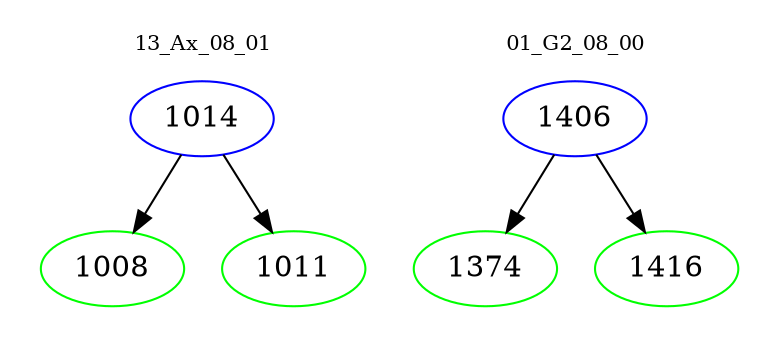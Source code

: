 digraph{
subgraph cluster_0 {
color = white
label = "13_Ax_08_01";
fontsize=10;
T0_1014 [label="1014", color="blue"]
T0_1014 -> T0_1008 [color="black"]
T0_1008 [label="1008", color="green"]
T0_1014 -> T0_1011 [color="black"]
T0_1011 [label="1011", color="green"]
}
subgraph cluster_1 {
color = white
label = "01_G2_08_00";
fontsize=10;
T1_1406 [label="1406", color="blue"]
T1_1406 -> T1_1374 [color="black"]
T1_1374 [label="1374", color="green"]
T1_1406 -> T1_1416 [color="black"]
T1_1416 [label="1416", color="green"]
}
}
